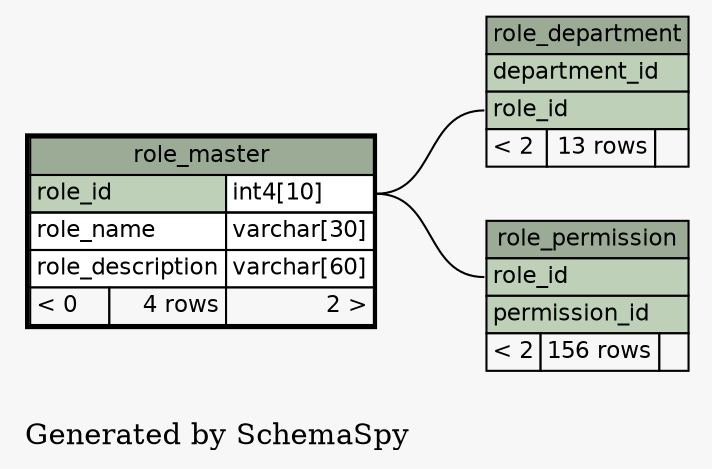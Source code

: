 // dot 2.38.0 on Windows 8.1 6.3
digraph "oneDegreeRelationshipsGraph" {
  graph [
    rankdir="RL"
    bgcolor="#f7f7f7"
    label="\nGenerated by SchemaSpy"
    labeljust="l"
  ];
  node [
    fontname="Helvetica"
    fontsize="11"
    shape="plaintext"
  ];
  edge [
    arrowsize="0.8"
  ];
  "role_department":"role_id":w -> "role_master":"role_id.type":e [arrowtail=crowtee arrowhead=none];
  "role_permission":"role_id":w -> "role_master":"role_id.type":e [arrowtail=crowtee arrowhead=none];
  "role_department" [
    label=<
    <TABLE BORDER="0" CELLBORDER="1" CELLSPACING="0" BGCOLOR="#ffffff">
      <TR><TD PORT="role_department.heading" COLSPAN="3" BGCOLOR="#9bab96" ALIGN="CENTER">role_department</TD></TR>
      <TR><TD PORT="department_id" COLSPAN="3" BGCOLOR="#bed1b8" ALIGN="LEFT">department_id</TD></TR>
      <TR><TD PORT="role_id" COLSPAN="3" BGCOLOR="#bed1b8" ALIGN="LEFT">role_id</TD></TR>
      <TR><TD ALIGN="LEFT" BGCOLOR="#f7f7f7">&lt; 2</TD><TD ALIGN="RIGHT" BGCOLOR="#f7f7f7">13 rows</TD><TD ALIGN="RIGHT" BGCOLOR="#f7f7f7">  </TD></TR>
    </TABLE>>
    URL="role_department.html#graph"
    tooltip="role_department"
  ];
  "role_master" [
    label=<
    <TABLE BORDER="2" CELLBORDER="1" CELLSPACING="0" BGCOLOR="#ffffff">
      <TR><TD PORT="role_master.heading" COLSPAN="3" BGCOLOR="#9bab96" ALIGN="CENTER">role_master</TD></TR>
      <TR><TD PORT="role_id" COLSPAN="2" BGCOLOR="#bed1b8" ALIGN="LEFT">role_id</TD><TD PORT="role_id.type" ALIGN="LEFT">int4[10]</TD></TR>
      <TR><TD PORT="role_name" COLSPAN="2" ALIGN="LEFT">role_name</TD><TD PORT="role_name.type" ALIGN="LEFT">varchar[30]</TD></TR>
      <TR><TD PORT="role_description" COLSPAN="2" ALIGN="LEFT">role_description</TD><TD PORT="role_description.type" ALIGN="LEFT">varchar[60]</TD></TR>
      <TR><TD ALIGN="LEFT" BGCOLOR="#f7f7f7">&lt; 0</TD><TD ALIGN="RIGHT" BGCOLOR="#f7f7f7">4 rows</TD><TD ALIGN="RIGHT" BGCOLOR="#f7f7f7">2 &gt;</TD></TR>
    </TABLE>>
    URL="role_master.html#"
    tooltip="role_master"
  ];
  "role_permission" [
    label=<
    <TABLE BORDER="0" CELLBORDER="1" CELLSPACING="0" BGCOLOR="#ffffff">
      <TR><TD PORT="role_permission.heading" COLSPAN="3" BGCOLOR="#9bab96" ALIGN="CENTER">role_permission</TD></TR>
      <TR><TD PORT="role_id" COLSPAN="3" BGCOLOR="#bed1b8" ALIGN="LEFT">role_id</TD></TR>
      <TR><TD PORT="permission_id" COLSPAN="3" BGCOLOR="#bed1b8" ALIGN="LEFT">permission_id</TD></TR>
      <TR><TD ALIGN="LEFT" BGCOLOR="#f7f7f7">&lt; 2</TD><TD ALIGN="RIGHT" BGCOLOR="#f7f7f7">156 rows</TD><TD ALIGN="RIGHT" BGCOLOR="#f7f7f7">  </TD></TR>
    </TABLE>>
    URL="role_permission.html#graph"
    tooltip="role_permission"
  ];
}
